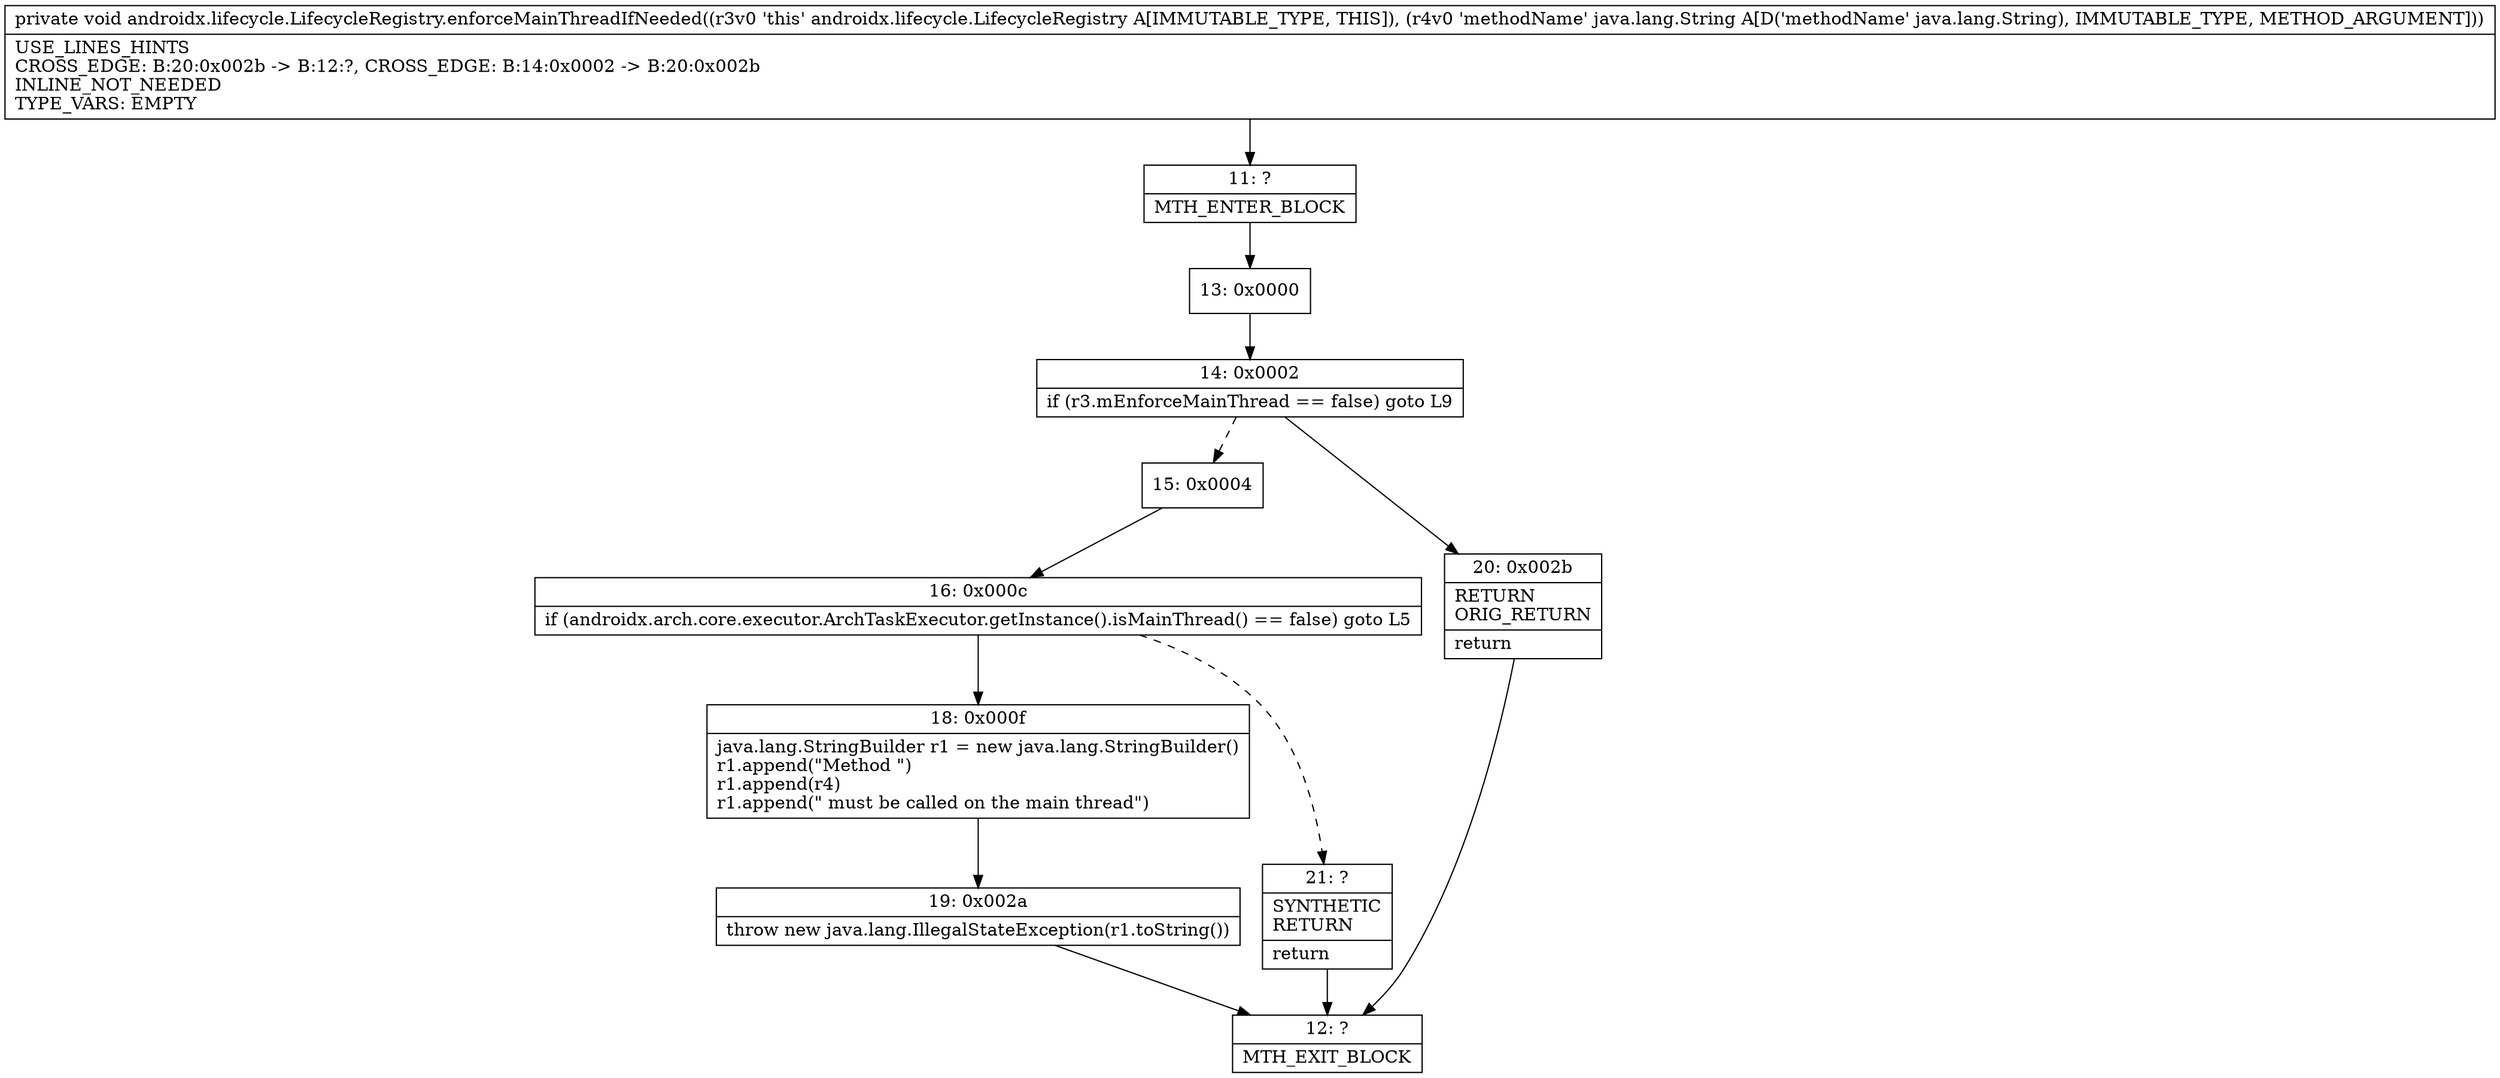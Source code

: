 digraph "CFG forandroidx.lifecycle.LifecycleRegistry.enforceMainThreadIfNeeded(Ljava\/lang\/String;)V" {
Node_11 [shape=record,label="{11\:\ ?|MTH_ENTER_BLOCK\l}"];
Node_13 [shape=record,label="{13\:\ 0x0000}"];
Node_14 [shape=record,label="{14\:\ 0x0002|if (r3.mEnforceMainThread == false) goto L9\l}"];
Node_15 [shape=record,label="{15\:\ 0x0004}"];
Node_16 [shape=record,label="{16\:\ 0x000c|if (androidx.arch.core.executor.ArchTaskExecutor.getInstance().isMainThread() == false) goto L5\l}"];
Node_18 [shape=record,label="{18\:\ 0x000f|java.lang.StringBuilder r1 = new java.lang.StringBuilder()\lr1.append(\"Method \")\lr1.append(r4)\lr1.append(\" must be called on the main thread\")\l}"];
Node_19 [shape=record,label="{19\:\ 0x002a|throw new java.lang.IllegalStateException(r1.toString())\l}"];
Node_12 [shape=record,label="{12\:\ ?|MTH_EXIT_BLOCK\l}"];
Node_21 [shape=record,label="{21\:\ ?|SYNTHETIC\lRETURN\l|return\l}"];
Node_20 [shape=record,label="{20\:\ 0x002b|RETURN\lORIG_RETURN\l|return\l}"];
MethodNode[shape=record,label="{private void androidx.lifecycle.LifecycleRegistry.enforceMainThreadIfNeeded((r3v0 'this' androidx.lifecycle.LifecycleRegistry A[IMMUTABLE_TYPE, THIS]), (r4v0 'methodName' java.lang.String A[D('methodName' java.lang.String), IMMUTABLE_TYPE, METHOD_ARGUMENT]))  | USE_LINES_HINTS\lCROSS_EDGE: B:20:0x002b \-\> B:12:?, CROSS_EDGE: B:14:0x0002 \-\> B:20:0x002b\lINLINE_NOT_NEEDED\lTYPE_VARS: EMPTY\l}"];
MethodNode -> Node_11;Node_11 -> Node_13;
Node_13 -> Node_14;
Node_14 -> Node_15[style=dashed];
Node_14 -> Node_20;
Node_15 -> Node_16;
Node_16 -> Node_18;
Node_16 -> Node_21[style=dashed];
Node_18 -> Node_19;
Node_19 -> Node_12;
Node_21 -> Node_12;
Node_20 -> Node_12;
}

